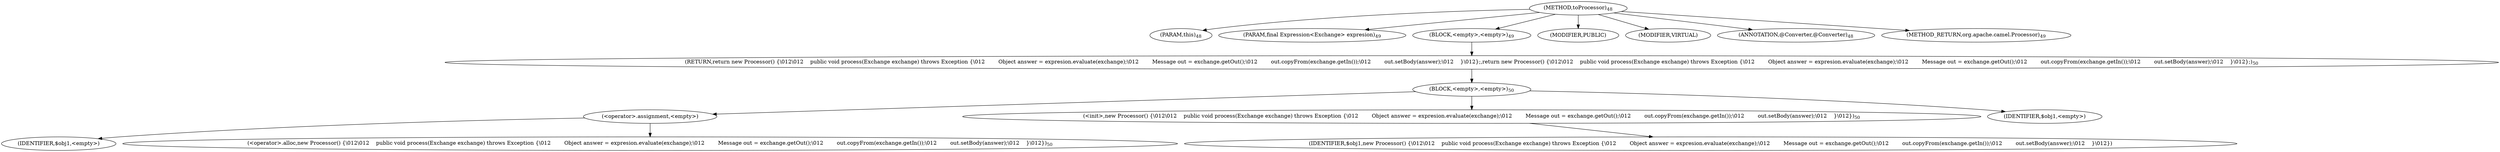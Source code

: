 digraph "toProcessor" {  
"35" [label = <(METHOD,toProcessor)<SUB>48</SUB>> ]
"36" [label = <(PARAM,this)<SUB>48</SUB>> ]
"37" [label = <(PARAM,final Expression&lt;Exchange&gt; expresion)<SUB>49</SUB>> ]
"38" [label = <(BLOCK,&lt;empty&gt;,&lt;empty&gt;)<SUB>49</SUB>> ]
"39" [label = <(RETURN,return new Processor() {\012\012    public void process(Exchange exchange) throws Exception {\012        Object answer = expresion.evaluate(exchange);\012        Message out = exchange.getOut();\012        out.copyFrom(exchange.getIn());\012        out.setBody(answer);\012    }\012};,return new Processor() {\012\012    public void process(Exchange exchange) throws Exception {\012        Object answer = expresion.evaluate(exchange);\012        Message out = exchange.getOut();\012        out.copyFrom(exchange.getIn());\012        out.setBody(answer);\012    }\012};)<SUB>50</SUB>> ]
"40" [label = <(BLOCK,&lt;empty&gt;,&lt;empty&gt;)<SUB>50</SUB>> ]
"41" [label = <(&lt;operator&gt;.assignment,&lt;empty&gt;)> ]
"42" [label = <(IDENTIFIER,$obj1,&lt;empty&gt;)> ]
"43" [label = <(&lt;operator&gt;.alloc,new Processor() {\012\012    public void process(Exchange exchange) throws Exception {\012        Object answer = expresion.evaluate(exchange);\012        Message out = exchange.getOut();\012        out.copyFrom(exchange.getIn());\012        out.setBody(answer);\012    }\012})<SUB>50</SUB>> ]
"44" [label = <(&lt;init&gt;,new Processor() {\012\012    public void process(Exchange exchange) throws Exception {\012        Object answer = expresion.evaluate(exchange);\012        Message out = exchange.getOut();\012        out.copyFrom(exchange.getIn());\012        out.setBody(answer);\012    }\012})<SUB>50</SUB>> ]
"45" [label = <(IDENTIFIER,$obj1,new Processor() {\012\012    public void process(Exchange exchange) throws Exception {\012        Object answer = expresion.evaluate(exchange);\012        Message out = exchange.getOut();\012        out.copyFrom(exchange.getIn());\012        out.setBody(answer);\012    }\012})> ]
"46" [label = <(IDENTIFIER,$obj1,&lt;empty&gt;)> ]
"47" [label = <(MODIFIER,PUBLIC)> ]
"48" [label = <(MODIFIER,VIRTUAL)> ]
"49" [label = <(ANNOTATION,@Converter,@Converter)<SUB>48</SUB>> ]
"50" [label = <(METHOD_RETURN,org.apache.camel.Processor)<SUB>49</SUB>> ]
  "35" -> "36" 
  "35" -> "37" 
  "35" -> "38" 
  "35" -> "47" 
  "35" -> "48" 
  "35" -> "49" 
  "35" -> "50" 
  "38" -> "39" 
  "39" -> "40" 
  "40" -> "41" 
  "40" -> "44" 
  "40" -> "46" 
  "41" -> "42" 
  "41" -> "43" 
  "44" -> "45" 
}
